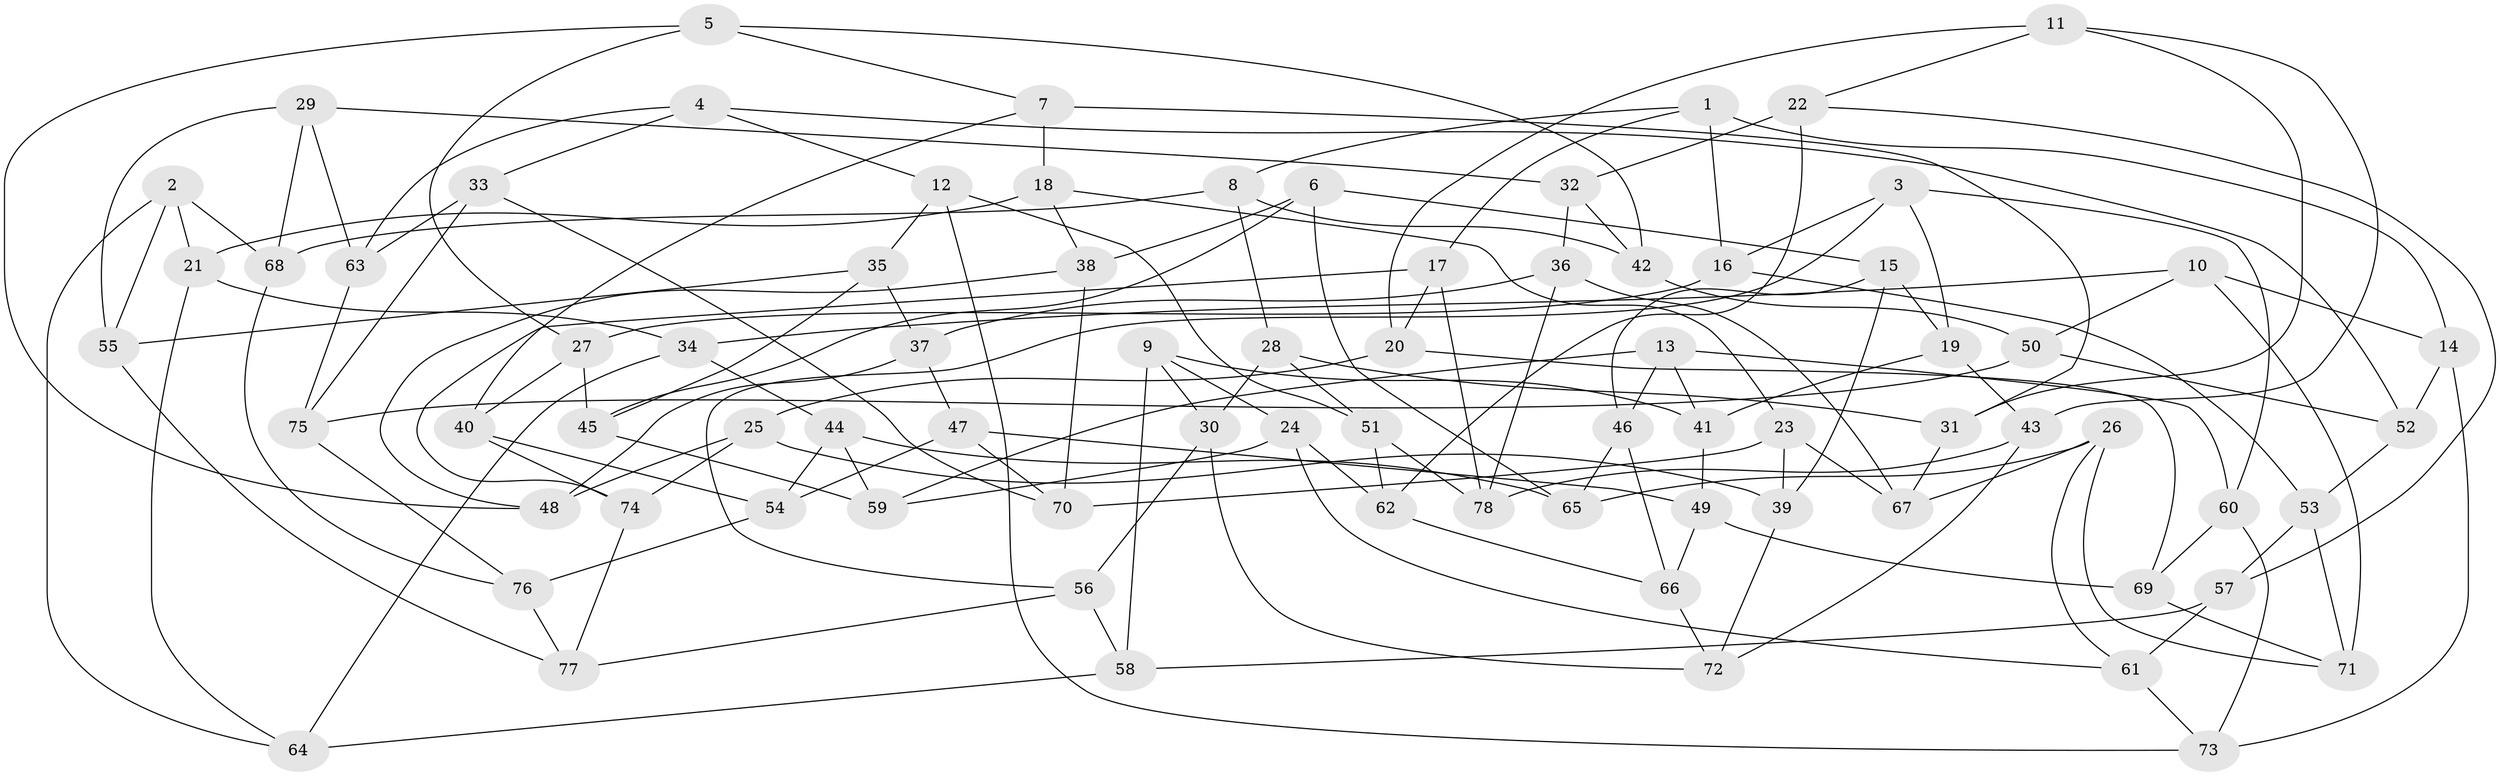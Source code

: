 // Generated by graph-tools (version 1.1) at 2025/16/03/09/25 04:16:21]
// undirected, 78 vertices, 156 edges
graph export_dot {
graph [start="1"]
  node [color=gray90,style=filled];
  1;
  2;
  3;
  4;
  5;
  6;
  7;
  8;
  9;
  10;
  11;
  12;
  13;
  14;
  15;
  16;
  17;
  18;
  19;
  20;
  21;
  22;
  23;
  24;
  25;
  26;
  27;
  28;
  29;
  30;
  31;
  32;
  33;
  34;
  35;
  36;
  37;
  38;
  39;
  40;
  41;
  42;
  43;
  44;
  45;
  46;
  47;
  48;
  49;
  50;
  51;
  52;
  53;
  54;
  55;
  56;
  57;
  58;
  59;
  60;
  61;
  62;
  63;
  64;
  65;
  66;
  67;
  68;
  69;
  70;
  71;
  72;
  73;
  74;
  75;
  76;
  77;
  78;
  1 -- 16;
  1 -- 8;
  1 -- 14;
  1 -- 17;
  2 -- 68;
  2 -- 64;
  2 -- 21;
  2 -- 55;
  3 -- 16;
  3 -- 60;
  3 -- 19;
  3 -- 56;
  4 -- 33;
  4 -- 63;
  4 -- 12;
  4 -- 52;
  5 -- 48;
  5 -- 42;
  5 -- 27;
  5 -- 7;
  6 -- 15;
  6 -- 65;
  6 -- 38;
  6 -- 45;
  7 -- 31;
  7 -- 40;
  7 -- 18;
  8 -- 28;
  8 -- 42;
  8 -- 68;
  9 -- 58;
  9 -- 30;
  9 -- 41;
  9 -- 24;
  10 -- 14;
  10 -- 50;
  10 -- 34;
  10 -- 71;
  11 -- 43;
  11 -- 20;
  11 -- 31;
  11 -- 22;
  12 -- 51;
  12 -- 35;
  12 -- 73;
  13 -- 41;
  13 -- 46;
  13 -- 60;
  13 -- 59;
  14 -- 73;
  14 -- 52;
  15 -- 39;
  15 -- 46;
  15 -- 19;
  16 -- 53;
  16 -- 27;
  17 -- 74;
  17 -- 20;
  17 -- 78;
  18 -- 38;
  18 -- 21;
  18 -- 23;
  19 -- 43;
  19 -- 41;
  20 -- 69;
  20 -- 25;
  21 -- 64;
  21 -- 34;
  22 -- 57;
  22 -- 62;
  22 -- 32;
  23 -- 70;
  23 -- 67;
  23 -- 39;
  24 -- 59;
  24 -- 61;
  24 -- 62;
  25 -- 74;
  25 -- 39;
  25 -- 48;
  26 -- 71;
  26 -- 65;
  26 -- 67;
  26 -- 61;
  27 -- 45;
  27 -- 40;
  28 -- 30;
  28 -- 31;
  28 -- 51;
  29 -- 63;
  29 -- 55;
  29 -- 68;
  29 -- 32;
  30 -- 72;
  30 -- 56;
  31 -- 67;
  32 -- 42;
  32 -- 36;
  33 -- 70;
  33 -- 75;
  33 -- 63;
  34 -- 44;
  34 -- 64;
  35 -- 55;
  35 -- 37;
  35 -- 45;
  36 -- 67;
  36 -- 37;
  36 -- 78;
  37 -- 48;
  37 -- 47;
  38 -- 48;
  38 -- 70;
  39 -- 72;
  40 -- 74;
  40 -- 54;
  41 -- 49;
  42 -- 50;
  43 -- 78;
  43 -- 72;
  44 -- 54;
  44 -- 59;
  44 -- 65;
  45 -- 59;
  46 -- 66;
  46 -- 65;
  47 -- 70;
  47 -- 54;
  47 -- 49;
  49 -- 69;
  49 -- 66;
  50 -- 75;
  50 -- 52;
  51 -- 62;
  51 -- 78;
  52 -- 53;
  53 -- 57;
  53 -- 71;
  54 -- 76;
  55 -- 77;
  56 -- 77;
  56 -- 58;
  57 -- 58;
  57 -- 61;
  58 -- 64;
  60 -- 69;
  60 -- 73;
  61 -- 73;
  62 -- 66;
  63 -- 75;
  66 -- 72;
  68 -- 76;
  69 -- 71;
  74 -- 77;
  75 -- 76;
  76 -- 77;
}
